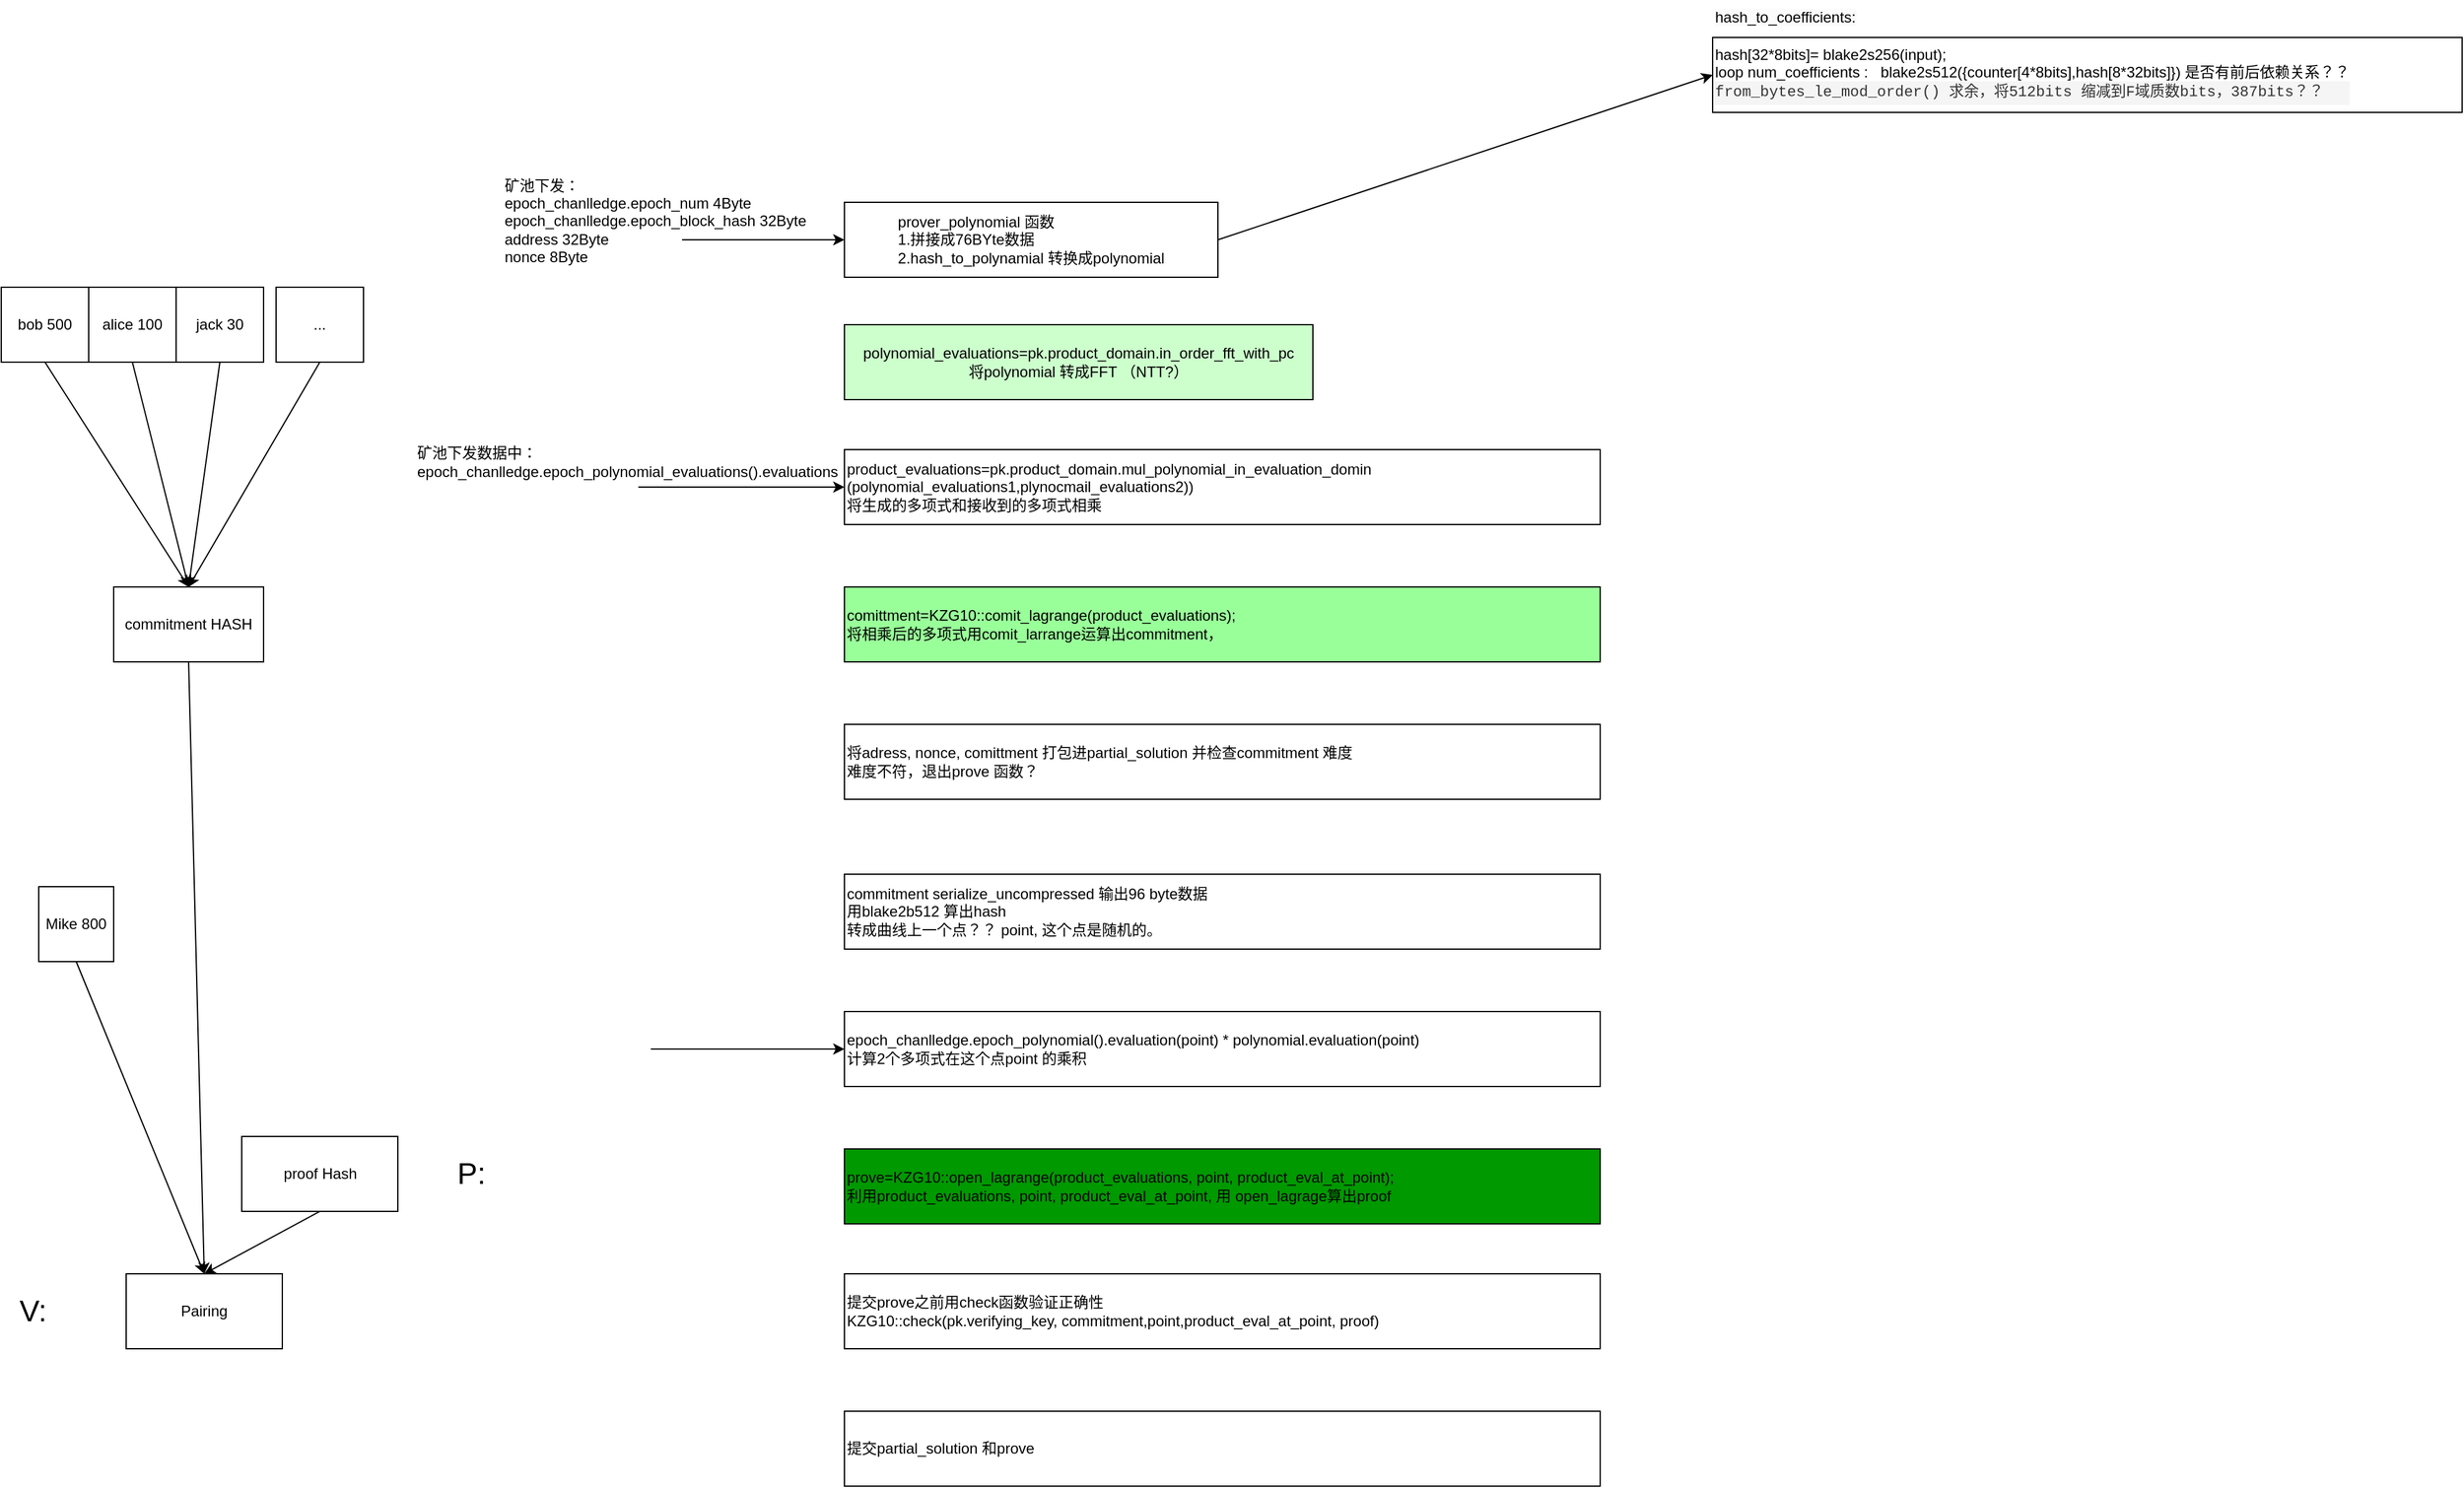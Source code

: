 <mxfile version="22.1.16" type="github" pages="2">
  <diagram name="第 1 页" id="8CvfT89nT_5VYqTPHmcH">
    <mxGraphModel dx="1195" dy="1819" grid="1" gridSize="10" guides="1" tooltips="1" connect="1" arrows="1" fold="1" page="1" pageScale="1" pageWidth="827" pageHeight="1169" math="0" shadow="0">
      <root>
        <mxCell id="0" />
        <mxCell id="1" parent="0" />
        <mxCell id="92Fh8IhBHXsOxB5fZ5Yl-1" value="&lt;div style=&quot;text-align: left;&quot;&gt;&lt;span style=&quot;background-color: initial;&quot;&gt;prover_polynomial 函数&lt;/span&gt;&lt;/div&gt;&lt;div style=&quot;text-align: left;&quot;&gt;&lt;span style=&quot;background-color: initial;&quot;&gt;1.拼接成76BYte数据&lt;/span&gt;&lt;/div&gt;&lt;div style=&quot;text-align: left;&quot;&gt;&lt;span style=&quot;background-color: initial;&quot;&gt;2.hash_to_polynamial 转换成polynomial&lt;/span&gt;&lt;/div&gt;" style="rounded=0;whiteSpace=wrap;html=1;" parent="1" vertex="1">
          <mxGeometry x="1305" y="62" width="299" height="60" as="geometry" />
        </mxCell>
        <mxCell id="92Fh8IhBHXsOxB5fZ5Yl-2" value="" style="endArrow=classic;html=1;rounded=0;entryX=0;entryY=0.5;entryDx=0;entryDy=0;" parent="1" target="92Fh8IhBHXsOxB5fZ5Yl-1" edge="1">
          <mxGeometry width="50" height="50" relative="1" as="geometry">
            <mxPoint x="1175" y="92" as="sourcePoint" />
            <mxPoint x="1415" y="162" as="targetPoint" />
          </mxGeometry>
        </mxCell>
        <mxCell id="92Fh8IhBHXsOxB5fZ5Yl-3" value="矿池下发：&lt;br&gt;epoch_chanlledge.epoch_num 4Byte&lt;br&gt;epoch_chanlledge.epoch_block_hash 32Byte&lt;br&gt;address 32Byte&lt;br&gt;nonce 8Byte" style="text;html=1;align=left;verticalAlign=middle;resizable=0;points=[];autosize=1;strokeColor=none;fillColor=none;" parent="1" vertex="1">
          <mxGeometry x="1031" y="32" width="270" height="90" as="geometry" />
        </mxCell>
        <mxCell id="92Fh8IhBHXsOxB5fZ5Yl-4" value="polynomial_evaluations=pk.product_domain.in_order_fft_with_pc &lt;br&gt;将polynomial 转成FFT （NTT?）" style="rounded=0;whiteSpace=wrap;html=1;fillColor=#CCFFCC;" parent="1" vertex="1">
          <mxGeometry x="1305" y="160" width="375" height="60" as="geometry" />
        </mxCell>
        <mxCell id="92Fh8IhBHXsOxB5fZ5Yl-11" value="bob 500" style="rounded=0;whiteSpace=wrap;html=1;" parent="1" vertex="1">
          <mxGeometry x="630" y="130" width="70" height="60" as="geometry" />
        </mxCell>
        <mxCell id="92Fh8IhBHXsOxB5fZ5Yl-12" value="alice 100" style="rounded=0;whiteSpace=wrap;html=1;" parent="1" vertex="1">
          <mxGeometry x="700" y="130" width="70" height="60" as="geometry" />
        </mxCell>
        <mxCell id="92Fh8IhBHXsOxB5fZ5Yl-13" value="jack 30" style="rounded=0;whiteSpace=wrap;html=1;" parent="1" vertex="1">
          <mxGeometry x="770" y="130" width="70" height="60" as="geometry" />
        </mxCell>
        <mxCell id="92Fh8IhBHXsOxB5fZ5Yl-14" value="..." style="rounded=0;whiteSpace=wrap;html=1;" parent="1" vertex="1">
          <mxGeometry x="850" y="130" width="70" height="60" as="geometry" />
        </mxCell>
        <mxCell id="92Fh8IhBHXsOxB5fZ5Yl-20" value="commitment HASH" style="rounded=0;whiteSpace=wrap;html=1;" parent="1" vertex="1">
          <mxGeometry x="720" y="370" width="120" height="60" as="geometry" />
        </mxCell>
        <mxCell id="92Fh8IhBHXsOxB5fZ5Yl-21" value="" style="endArrow=classic;html=1;rounded=0;exitX=0.5;exitY=1;exitDx=0;exitDy=0;entryX=0.5;entryY=0;entryDx=0;entryDy=0;" parent="1" source="92Fh8IhBHXsOxB5fZ5Yl-11" target="92Fh8IhBHXsOxB5fZ5Yl-20" edge="1">
          <mxGeometry width="50" height="50" relative="1" as="geometry">
            <mxPoint x="610" y="280" as="sourcePoint" />
            <mxPoint x="660" y="230" as="targetPoint" />
          </mxGeometry>
        </mxCell>
        <mxCell id="92Fh8IhBHXsOxB5fZ5Yl-22" value="" style="endArrow=classic;html=1;rounded=0;exitX=0.5;exitY=1;exitDx=0;exitDy=0;entryX=0.5;entryY=0;entryDx=0;entryDy=0;" parent="1" source="92Fh8IhBHXsOxB5fZ5Yl-12" target="92Fh8IhBHXsOxB5fZ5Yl-20" edge="1">
          <mxGeometry width="50" height="50" relative="1" as="geometry">
            <mxPoint x="675" y="200" as="sourcePoint" />
            <mxPoint x="790" y="310" as="targetPoint" />
          </mxGeometry>
        </mxCell>
        <mxCell id="92Fh8IhBHXsOxB5fZ5Yl-23" value="" style="endArrow=classic;html=1;rounded=0;exitX=0.5;exitY=1;exitDx=0;exitDy=0;entryX=0.5;entryY=0;entryDx=0;entryDy=0;" parent="1" source="92Fh8IhBHXsOxB5fZ5Yl-13" target="92Fh8IhBHXsOxB5fZ5Yl-20" edge="1">
          <mxGeometry width="50" height="50" relative="1" as="geometry">
            <mxPoint x="745" y="200" as="sourcePoint" />
            <mxPoint x="790" y="310" as="targetPoint" />
          </mxGeometry>
        </mxCell>
        <mxCell id="92Fh8IhBHXsOxB5fZ5Yl-24" value="" style="endArrow=classic;html=1;rounded=0;exitX=0.5;exitY=1;exitDx=0;exitDy=0;entryX=0.5;entryY=0;entryDx=0;entryDy=0;" parent="1" source="92Fh8IhBHXsOxB5fZ5Yl-14" target="92Fh8IhBHXsOxB5fZ5Yl-20" edge="1">
          <mxGeometry width="50" height="50" relative="1" as="geometry">
            <mxPoint x="815" y="200" as="sourcePoint" />
            <mxPoint x="790" y="310" as="targetPoint" />
          </mxGeometry>
        </mxCell>
        <mxCell id="92Fh8IhBHXsOxB5fZ5Yl-25" value="Mike 800" style="rounded=0;whiteSpace=wrap;html=1;" parent="1" vertex="1">
          <mxGeometry x="660" y="610" width="60" height="60" as="geometry" />
        </mxCell>
        <mxCell id="92Fh8IhBHXsOxB5fZ5Yl-26" value="proof Hash" style="rounded=0;whiteSpace=wrap;html=1;" parent="1" vertex="1">
          <mxGeometry x="822.5" y="810" width="125" height="60" as="geometry" />
        </mxCell>
        <mxCell id="92Fh8IhBHXsOxB5fZ5Yl-27" value="&lt;font style=&quot;font-size: 24px;&quot;&gt;P:&lt;/font&gt;" style="text;html=1;align=center;verticalAlign=middle;resizable=0;points=[];autosize=1;strokeColor=none;fillColor=none;" parent="1" vertex="1">
          <mxGeometry x="981" y="820" width="50" height="40" as="geometry" />
        </mxCell>
        <mxCell id="92Fh8IhBHXsOxB5fZ5Yl-29" value="Pairing" style="rounded=0;whiteSpace=wrap;html=1;" parent="1" vertex="1">
          <mxGeometry x="730" y="920" width="125" height="60" as="geometry" />
        </mxCell>
        <mxCell id="92Fh8IhBHXsOxB5fZ5Yl-30" value="&lt;font style=&quot;font-size: 24px;&quot;&gt;V:&lt;/font&gt;" style="text;html=1;align=center;verticalAlign=middle;resizable=0;points=[];autosize=1;strokeColor=none;fillColor=none;" parent="1" vertex="1">
          <mxGeometry x="630" y="930" width="50" height="40" as="geometry" />
        </mxCell>
        <mxCell id="92Fh8IhBHXsOxB5fZ5Yl-31" value="" style="endArrow=classic;html=1;rounded=0;exitX=0.5;exitY=1;exitDx=0;exitDy=0;entryX=0.5;entryY=0;entryDx=0;entryDy=0;" parent="1" source="92Fh8IhBHXsOxB5fZ5Yl-25" target="92Fh8IhBHXsOxB5fZ5Yl-29" edge="1">
          <mxGeometry width="50" height="50" relative="1" as="geometry">
            <mxPoint x="680" y="660" as="sourcePoint" />
            <mxPoint x="730" y="610" as="targetPoint" />
          </mxGeometry>
        </mxCell>
        <mxCell id="92Fh8IhBHXsOxB5fZ5Yl-32" value="" style="endArrow=classic;html=1;rounded=0;exitX=0.5;exitY=1;exitDx=0;exitDy=0;entryX=0.5;entryY=0;entryDx=0;entryDy=0;" parent="1" source="92Fh8IhBHXsOxB5fZ5Yl-26" target="92Fh8IhBHXsOxB5fZ5Yl-29" edge="1">
          <mxGeometry width="50" height="50" relative="1" as="geometry">
            <mxPoint x="740" y="550" as="sourcePoint" />
            <mxPoint x="792" y="830" as="targetPoint" />
          </mxGeometry>
        </mxCell>
        <mxCell id="92Fh8IhBHXsOxB5fZ5Yl-33" value="" style="endArrow=classic;html=1;rounded=0;exitX=0.5;exitY=1;exitDx=0;exitDy=0;entryX=0.5;entryY=0;entryDx=0;entryDy=0;" parent="1" source="92Fh8IhBHXsOxB5fZ5Yl-20" target="92Fh8IhBHXsOxB5fZ5Yl-29" edge="1">
          <mxGeometry width="50" height="50" relative="1" as="geometry">
            <mxPoint x="847" y="550" as="sourcePoint" />
            <mxPoint x="792" y="830" as="targetPoint" />
          </mxGeometry>
        </mxCell>
        <mxCell id="92Fh8IhBHXsOxB5fZ5Yl-38" value="product_evaluations=pk.product_domain.mul_polynomial_in_evaluation_domin&lt;br&gt;(polynomial_evaluations1,plynocmail_evaluations2))&lt;br&gt;将生成的多项式和接收到的多项式相乘" style="rounded=0;whiteSpace=wrap;html=1;align=left;" parent="1" vertex="1">
          <mxGeometry x="1305" y="260" width="605" height="60" as="geometry" />
        </mxCell>
        <mxCell id="92Fh8IhBHXsOxB5fZ5Yl-39" value="" style="endArrow=classic;html=1;rounded=0;entryX=0;entryY=0.5;entryDx=0;entryDy=0;" parent="1" target="92Fh8IhBHXsOxB5fZ5Yl-38" edge="1">
          <mxGeometry width="50" height="50" relative="1" as="geometry">
            <mxPoint x="1140" y="290" as="sourcePoint" />
            <mxPoint x="1190" y="280" as="targetPoint" />
          </mxGeometry>
        </mxCell>
        <mxCell id="92Fh8IhBHXsOxB5fZ5Yl-40" value="矿池下发数据中：&lt;br&gt;epoch_chanlledge.epoch_polynomial_evaluations().evaluations" style="text;html=1;align=left;verticalAlign=middle;resizable=0;points=[];autosize=1;strokeColor=none;fillColor=none;" parent="1" vertex="1">
          <mxGeometry x="961" y="250" width="360" height="40" as="geometry" />
        </mxCell>
        <mxCell id="92Fh8IhBHXsOxB5fZ5Yl-41" value="comittment=KZG10::comit_lagrange(product_evaluations);&lt;br&gt;将相乘后的多项式用comit_larrange运算出commitment，" style="rounded=0;whiteSpace=wrap;html=1;align=left;fillColor=#99FF99;" parent="1" vertex="1">
          <mxGeometry x="1305" y="370" width="605" height="60" as="geometry" />
        </mxCell>
        <mxCell id="92Fh8IhBHXsOxB5fZ5Yl-42" value="将adress, nonce, comittment 打包进partial_solution 并检查commitment 难度&lt;br&gt;难度不符，退出prove 函数？" style="rounded=0;whiteSpace=wrap;html=1;align=left;" parent="1" vertex="1">
          <mxGeometry x="1305" y="480" width="605" height="60" as="geometry" />
        </mxCell>
        <mxCell id="92Fh8IhBHXsOxB5fZ5Yl-43" value="commitment serialize_uncompressed 输出96 byte数据&lt;br&gt;用blake2b512 算出hash&lt;br&gt;转成曲线上一个点？？ point, 这个点是随机的。" style="rounded=0;whiteSpace=wrap;html=1;align=left;" parent="1" vertex="1">
          <mxGeometry x="1305" y="600" width="605" height="60" as="geometry" />
        </mxCell>
        <mxCell id="92Fh8IhBHXsOxB5fZ5Yl-44" value="epoch_chanlledge.epoch_polynomial().evaluation(point) * polynomial.evaluation(point)&lt;br&gt;计算2个多项式在这个点point 的乘积" style="rounded=0;whiteSpace=wrap;html=1;align=left;" parent="1" vertex="1">
          <mxGeometry x="1305" y="710" width="605" height="60" as="geometry" />
        </mxCell>
        <mxCell id="92Fh8IhBHXsOxB5fZ5Yl-45" value="" style="endArrow=classic;html=1;rounded=0;entryX=0;entryY=0.5;entryDx=0;entryDy=0;" parent="1" target="92Fh8IhBHXsOxB5fZ5Yl-44" edge="1">
          <mxGeometry width="50" height="50" relative="1" as="geometry">
            <mxPoint x="1150" y="740" as="sourcePoint" />
            <mxPoint x="1220" y="710" as="targetPoint" />
          </mxGeometry>
        </mxCell>
        <mxCell id="92Fh8IhBHXsOxB5fZ5Yl-46" value="prove=KZG10::open_lagrange(product_evaluations, point, product_eval_at_point);&lt;br&gt;利用product_evaluations, point, product_eval_at_point, 用 open_lagrage算出proof" style="rounded=0;whiteSpace=wrap;html=1;align=left;fillColor=#009900;" parent="1" vertex="1">
          <mxGeometry x="1305" y="820" width="605" height="60" as="geometry" />
        </mxCell>
        <mxCell id="92Fh8IhBHXsOxB5fZ5Yl-47" value="提交prove之前用check函数验证正确性&lt;br&gt;KZG10::check(pk.verifying_key, commitment,point,product_eval_at_point, proof)" style="rounded=0;whiteSpace=wrap;html=1;align=left;" parent="1" vertex="1">
          <mxGeometry x="1305" y="920" width="605" height="60" as="geometry" />
        </mxCell>
        <mxCell id="92Fh8IhBHXsOxB5fZ5Yl-48" value="提交partial_solution 和prove" style="rounded=0;whiteSpace=wrap;html=1;align=left;" parent="1" vertex="1">
          <mxGeometry x="1305" y="1030" width="605" height="60" as="geometry" />
        </mxCell>
        <mxCell id="iacUFrKcLT15i08zZKQb-1" value="" style="endArrow=classic;html=1;rounded=0;exitX=1;exitY=0.5;exitDx=0;exitDy=0;entryX=0;entryY=0.5;entryDx=0;entryDy=0;" edge="1" parent="1" source="92Fh8IhBHXsOxB5fZ5Yl-1" target="iacUFrKcLT15i08zZKQb-2">
          <mxGeometry width="50" height="50" relative="1" as="geometry">
            <mxPoint x="1830" y="90" as="sourcePoint" />
            <mxPoint x="1880" y="40" as="targetPoint" />
          </mxGeometry>
        </mxCell>
        <mxCell id="iacUFrKcLT15i08zZKQb-2" value="hash[32*8bits]= blake2s256(input);&lt;br&gt;loop num_coefficients :&amp;nbsp; &amp;nbsp;blake2s512({counter[4*8bits],hash[8*32bits]}) 是否有前后依赖关系？？&lt;br&gt;&lt;div style=&quot;color: rgb(51, 51, 51); background-color: rgb(245, 245, 245); font-family: Consolas, &amp;quot;Courier New&amp;quot;, monospace; line-height: 19px;&quot;&gt;&lt;font style=&quot;font-size: 12px;&quot;&gt;from_bytes_le_mod_order() 求余，将512bits 缩减到F域质数bits，387bits？？&lt;/font&gt;&lt;/div&gt;" style="rounded=0;whiteSpace=wrap;html=1;align=left;" vertex="1" parent="1">
          <mxGeometry x="2000" y="-70" width="600" height="60" as="geometry" />
        </mxCell>
        <mxCell id="iacUFrKcLT15i08zZKQb-3" value="&lt;span style=&quot;color: rgb(0, 0, 0); font-family: Helvetica; font-size: 12px; font-style: normal; font-variant-ligatures: normal; font-variant-caps: normal; font-weight: 400; letter-spacing: normal; orphans: 2; text-align: center; text-indent: 0px; text-transform: none; widows: 2; word-spacing: 0px; -webkit-text-stroke-width: 0px; background-color: rgb(251, 251, 251); text-decoration-thickness: initial; text-decoration-style: initial; text-decoration-color: initial; float: none; display: inline !important;&quot;&gt;hash_to_coefficients:&lt;/span&gt;" style="text;whiteSpace=wrap;html=1;" vertex="1" parent="1">
          <mxGeometry x="2000" y="-100" width="150" height="40" as="geometry" />
        </mxCell>
      </root>
    </mxGraphModel>
  </diagram>
  <diagram id="BnFsG5v6NAGvHh-g6WUD" name="第 2 页">
    <mxGraphModel dx="1434" dy="780" grid="1" gridSize="10" guides="1" tooltips="1" connect="1" arrows="1" fold="1" page="1" pageScale="1" pageWidth="827" pageHeight="1169" math="0" shadow="0">
      <root>
        <mxCell id="0" />
        <mxCell id="1" parent="0" />
      </root>
    </mxGraphModel>
  </diagram>
</mxfile>
